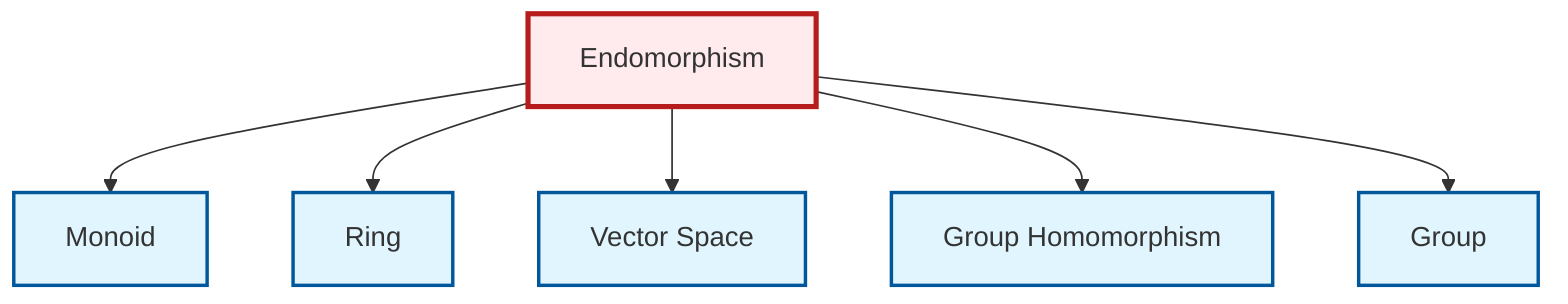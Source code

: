 graph TD
    classDef definition fill:#e1f5fe,stroke:#01579b,stroke-width:2px
    classDef theorem fill:#f3e5f5,stroke:#4a148c,stroke-width:2px
    classDef axiom fill:#fff3e0,stroke:#e65100,stroke-width:2px
    classDef example fill:#e8f5e9,stroke:#1b5e20,stroke-width:2px
    classDef current fill:#ffebee,stroke:#b71c1c,stroke-width:3px
    def-homomorphism["Group Homomorphism"]:::definition
    def-endomorphism["Endomorphism"]:::definition
    def-vector-space["Vector Space"]:::definition
    def-ring["Ring"]:::definition
    def-monoid["Monoid"]:::definition
    def-group["Group"]:::definition
    def-endomorphism --> def-monoid
    def-endomorphism --> def-ring
    def-endomorphism --> def-vector-space
    def-endomorphism --> def-homomorphism
    def-endomorphism --> def-group
    class def-endomorphism current